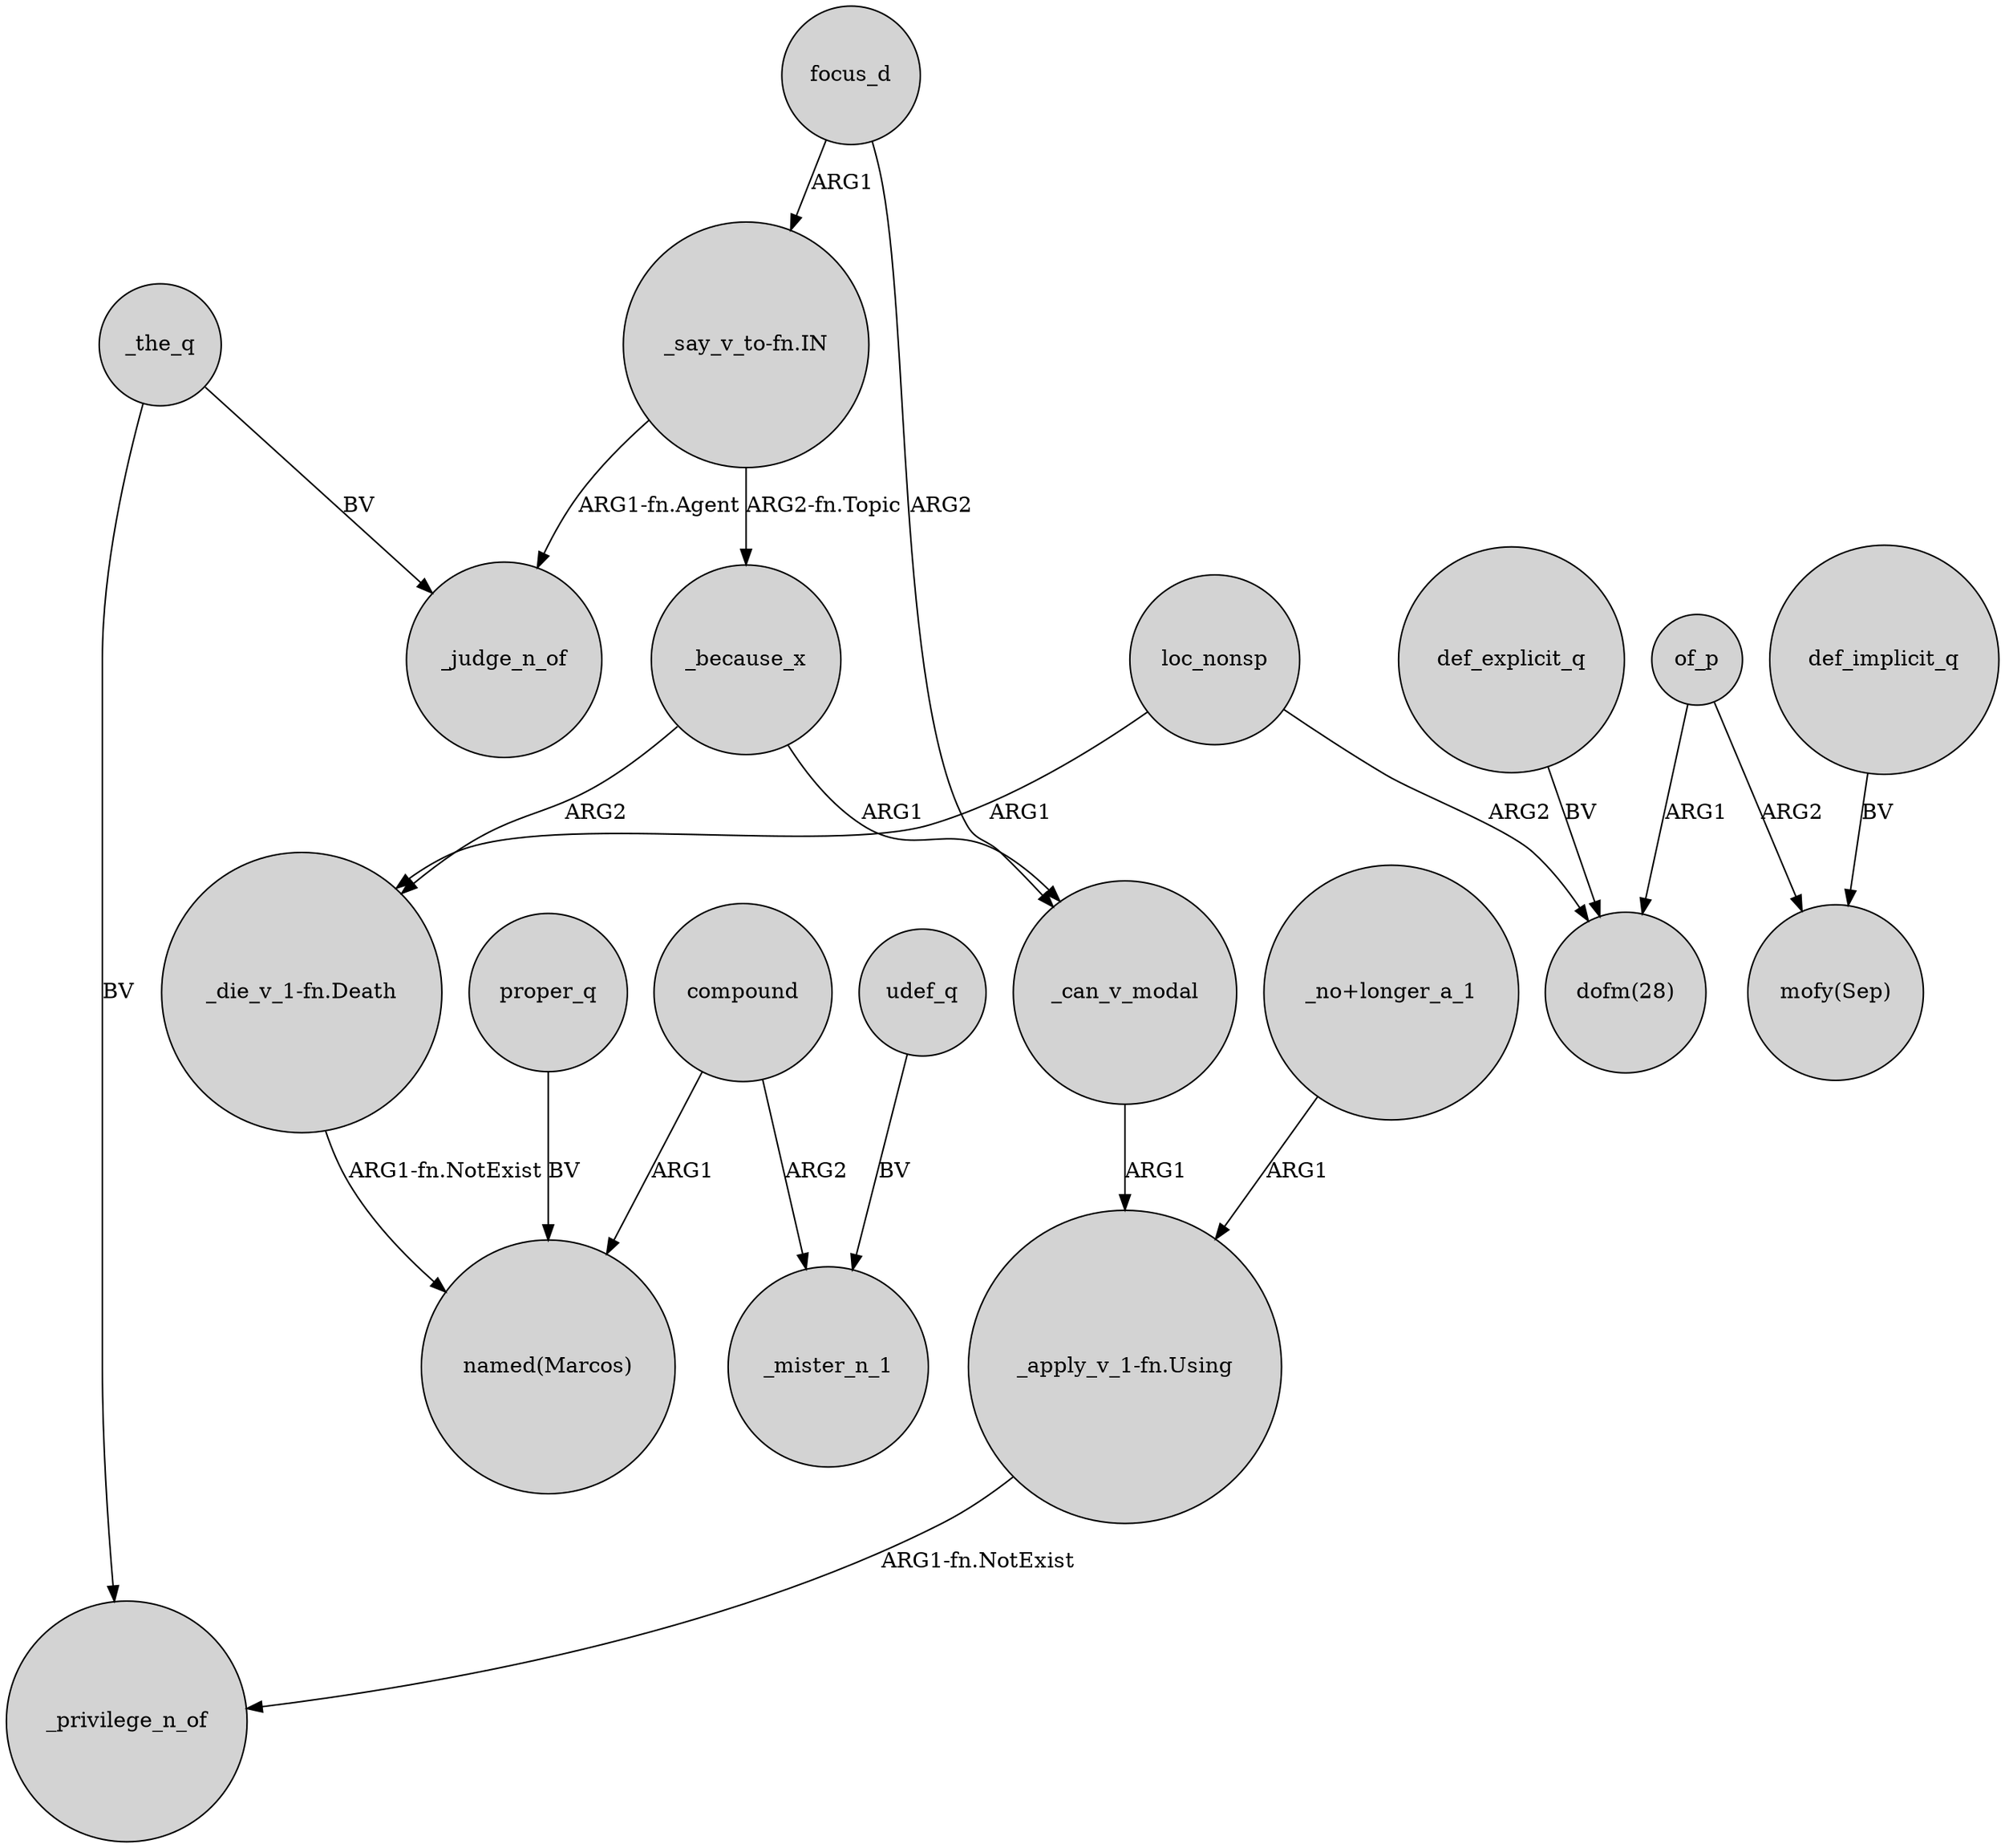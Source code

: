 digraph {
	node [shape=circle style=filled]
	loc_nonsp -> "_die_v_1-fn.Death" [label=ARG1]
	_the_q -> _privilege_n_of [label=BV]
	compound -> _mister_n_1 [label=ARG2]
	udef_q -> _mister_n_1 [label=BV]
	of_p -> "dofm(28)" [label=ARG1]
	of_p -> "mofy(Sep)" [label=ARG2]
	focus_d -> "_say_v_to-fn.IN" [label=ARG1]
	loc_nonsp -> "dofm(28)" [label=ARG2]
	compound -> "named(Marcos)" [label=ARG1]
	"_say_v_to-fn.IN" -> _because_x [label="ARG2-fn.Topic"]
	_can_v_modal -> "_apply_v_1-fn.Using" [label=ARG1]
	def_implicit_q -> "mofy(Sep)" [label=BV]
	"_no+longer_a_1" -> "_apply_v_1-fn.Using" [label=ARG1]
	"_say_v_to-fn.IN" -> _judge_n_of [label="ARG1-fn.Agent"]
	_because_x -> _can_v_modal [label=ARG1]
	_the_q -> _judge_n_of [label=BV]
	_because_x -> "_die_v_1-fn.Death" [label=ARG2]
	focus_d -> _can_v_modal [label=ARG2]
	proper_q -> "named(Marcos)" [label=BV]
	def_explicit_q -> "dofm(28)" [label=BV]
	"_apply_v_1-fn.Using" -> _privilege_n_of [label="ARG1-fn.NotExist"]
	"_die_v_1-fn.Death" -> "named(Marcos)" [label="ARG1-fn.NotExist"]
}
